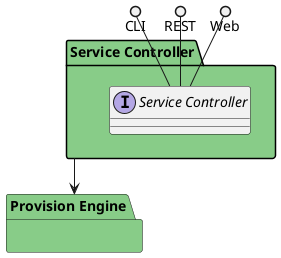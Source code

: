 @startuml


package "Provision Engine" #88cc88 {
    }


package "Service Controller" #88cc88 {

    interface "Service Controller" as i {
    
    }
}

CLI ()-- i
REST ()-- i
Web ()-- i

package "Service Controller" #88cc88 {
    
}


    "Service Controller" --> "Provision Engine"


@enduml
